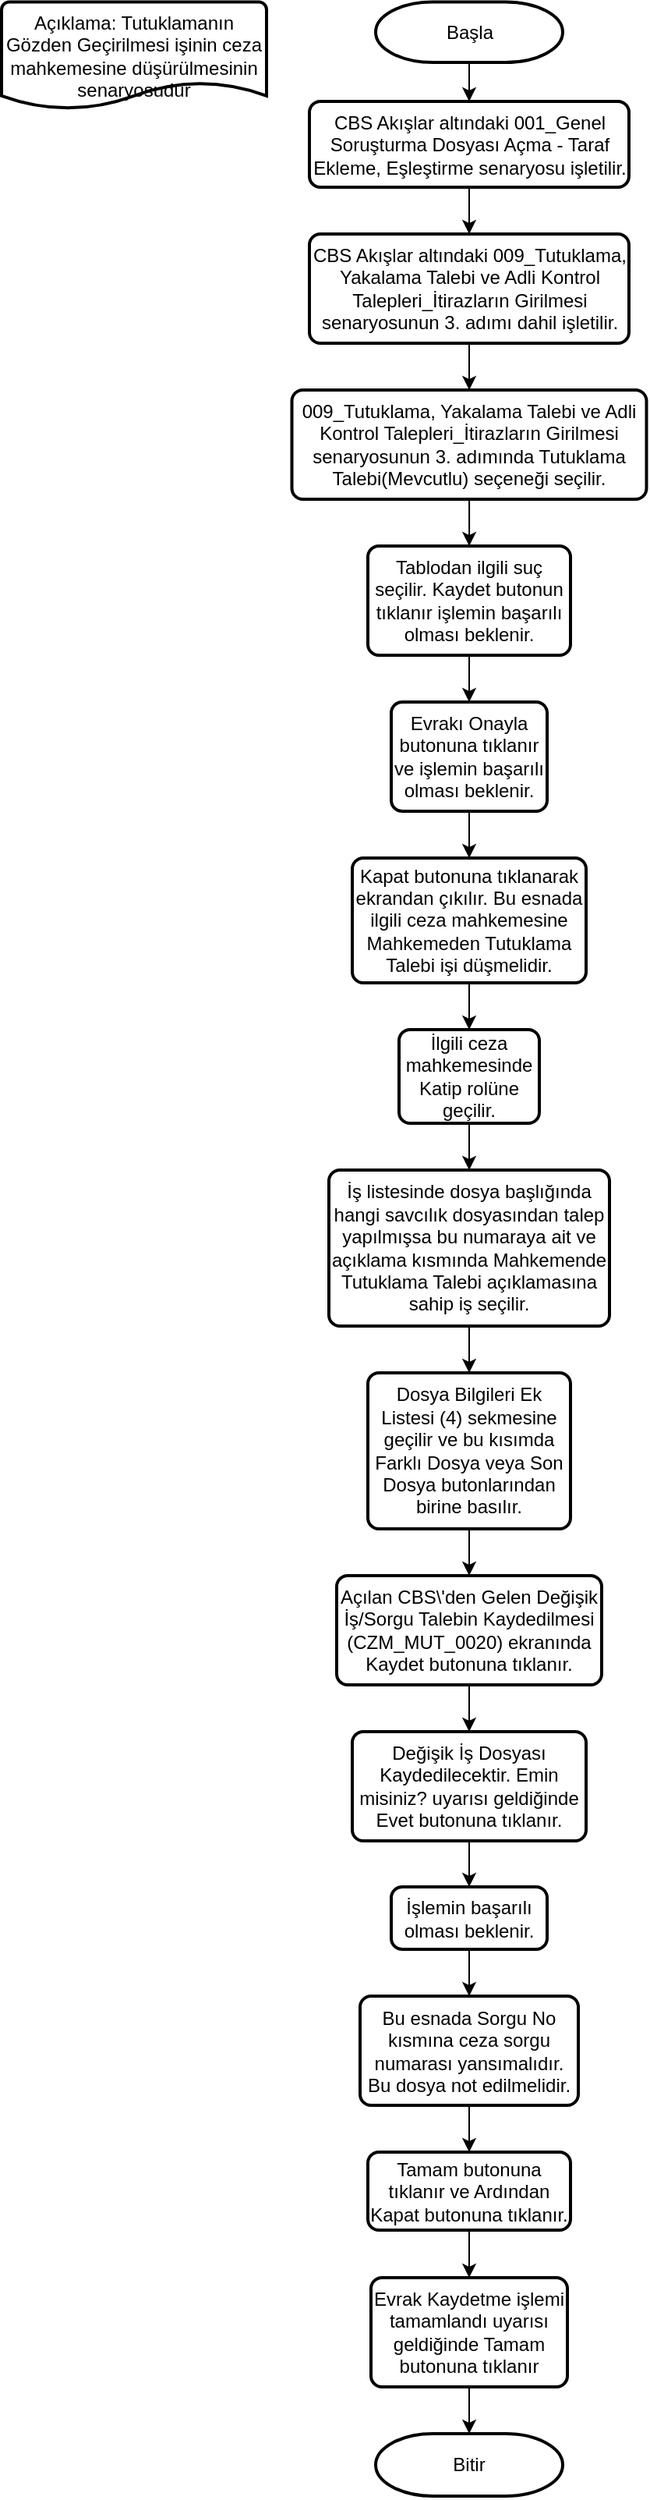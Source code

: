 <mxfile version="19.0.3" type="device"><diagram id="6a731a19-8d31-9384-78a2-239565b7b9f0" name="Page-1"><mxGraphModel dx="1422" dy="865" grid="1" gridSize="10" guides="1" tooltips="1" connect="1" arrows="1" fold="1" page="1" pageScale="1" pageWidth="583" pageHeight="827" background="none" math="0" shadow="0"><root><mxCell id="0"/><mxCell id="1" parent="0"/><mxCell id="rl2CpRahg8W0tYxoSGH3-19" style="edgeStyle=orthogonalEdgeStyle;rounded=0;orthogonalLoop=1;jettySize=auto;html=1;" parent="1" source="2" target="2LBjjgC7gKETEo_iw2IE-65" edge="1"><mxGeometry relative="1" as="geometry"/></mxCell><mxCell id="2" value="Başla" style="shape=mxgraph.flowchart.terminator;strokeWidth=2;gradientColor=none;gradientDirection=north;fontStyle=0;html=1;" parent="1" vertex="1"><mxGeometry x="260" y="21.25" width="120" height="38.75" as="geometry"/></mxCell><mxCell id="2LBjjgC7gKETEo_iw2IE-64" value="Açıklama: Tutuklamanın Gözden Geçirilmesi işinin ceza mahkemesine düşürülmesinin senaryosudur" style="strokeWidth=2;html=1;shape=mxgraph.flowchart.document2;whiteSpace=wrap;size=0.25;" parent="1" vertex="1"><mxGeometry x="20" y="21.25" width="170" height="68.75" as="geometry"/></mxCell><mxCell id="rl2CpRahg8W0tYxoSGH3-20" style="edgeStyle=orthogonalEdgeStyle;rounded=0;orthogonalLoop=1;jettySize=auto;html=1;" parent="1" source="2LBjjgC7gKETEo_iw2IE-65" target="rl2CpRahg8W0tYxoSGH3-11" edge="1"><mxGeometry relative="1" as="geometry"/></mxCell><mxCell id="2LBjjgC7gKETEo_iw2IE-65" value="CBS Akışlar altındaki 001_Genel Soruşturma Dosyası Açma - Taraf Ekleme, Eşleştirme senaryosu işletilir." style="rounded=1;whiteSpace=wrap;html=1;absoluteArcSize=1;arcSize=14;strokeWidth=2;" parent="1" vertex="1"><mxGeometry x="217.5" y="85" width="205" height="55" as="geometry"/></mxCell><mxCell id="2LBjjgC7gKETEo_iw2IE-72" value="Bitir" style="strokeWidth=2;html=1;shape=mxgraph.flowchart.terminator;whiteSpace=wrap;" parent="1" vertex="1"><mxGeometry x="260" y="1580" width="120" height="40" as="geometry"/></mxCell><mxCell id="rl2CpRahg8W0tYxoSGH3-21" style="edgeStyle=orthogonalEdgeStyle;rounded=0;orthogonalLoop=1;jettySize=auto;html=1;exitX=0.5;exitY=1;exitDx=0;exitDy=0;" parent="1" source="rl2CpRahg8W0tYxoSGH3-11" target="rl2CpRahg8W0tYxoSGH3-12" edge="1"><mxGeometry relative="1" as="geometry"/></mxCell><mxCell id="rl2CpRahg8W0tYxoSGH3-11" value="CBS Akışlar altındaki 009_Tutuklama, Yakalama Talebi ve Adli Kontrol Talepleri_İtirazların Girilmesi senaryosunun 3. adımı dahil işletilir." style="rounded=1;whiteSpace=wrap;html=1;absoluteArcSize=1;arcSize=14;strokeWidth=2;" parent="1" vertex="1"><mxGeometry x="217.5" y="170" width="205" height="70" as="geometry"/></mxCell><mxCell id="rl2CpRahg8W0tYxoSGH3-22" style="edgeStyle=orthogonalEdgeStyle;rounded=0;orthogonalLoop=1;jettySize=auto;html=1;" parent="1" source="rl2CpRahg8W0tYxoSGH3-12" target="rl2CpRahg8W0tYxoSGH3-14" edge="1"><mxGeometry relative="1" as="geometry"/></mxCell><mxCell id="rl2CpRahg8W0tYxoSGH3-12" value="009_Tutuklama, Yakalama Talebi ve Adli Kontrol Talepleri_İtirazların Girilmesi senaryosunun 3. adımında Tutuklama Talebi(Mevcutlu) seçeneği seçilir." style="rounded=1;whiteSpace=wrap;html=1;absoluteArcSize=1;arcSize=14;strokeWidth=2;" parent="1" vertex="1"><mxGeometry x="206.25" y="270" width="227.5" height="70" as="geometry"/></mxCell><mxCell id="rl2CpRahg8W0tYxoSGH3-23" style="edgeStyle=orthogonalEdgeStyle;rounded=0;orthogonalLoop=1;jettySize=auto;html=1;" parent="1" source="rl2CpRahg8W0tYxoSGH3-14" target="rl2CpRahg8W0tYxoSGH3-16" edge="1"><mxGeometry relative="1" as="geometry"/></mxCell><mxCell id="rl2CpRahg8W0tYxoSGH3-14" value="Tablodan ilgili suç seçilir. Kaydet butonun tıklanır işlemin başarılı olması beklenir." style="rounded=1;whiteSpace=wrap;html=1;absoluteArcSize=1;arcSize=14;strokeWidth=2;" parent="1" vertex="1"><mxGeometry x="255" y="370" width="130" height="70" as="geometry"/></mxCell><mxCell id="rl2CpRahg8W0tYxoSGH3-24" style="edgeStyle=orthogonalEdgeStyle;rounded=0;orthogonalLoop=1;jettySize=auto;html=1;" parent="1" source="rl2CpRahg8W0tYxoSGH3-16" target="rl2CpRahg8W0tYxoSGH3-17" edge="1"><mxGeometry relative="1" as="geometry"/></mxCell><mxCell id="rl2CpRahg8W0tYxoSGH3-16" value="Evrakı Onayla butonuna tıklanır ve işlemin başarılı olması beklenir." style="rounded=1;whiteSpace=wrap;html=1;absoluteArcSize=1;arcSize=14;strokeWidth=2;" parent="1" vertex="1"><mxGeometry x="270" y="470" width="100" height="70" as="geometry"/></mxCell><mxCell id="rl2CpRahg8W0tYxoSGH3-25" style="edgeStyle=orthogonalEdgeStyle;rounded=0;orthogonalLoop=1;jettySize=auto;html=1;" parent="1" source="rl2CpRahg8W0tYxoSGH3-17" target="ouorf7A_PjrYPNlmFMJJ-2" edge="1"><mxGeometry relative="1" as="geometry"/></mxCell><mxCell id="rl2CpRahg8W0tYxoSGH3-17" value="Kapat butonuna tıklanarak ekrandan çıkılır. Bu esnada ilgili ceza mahkemesine Mahkemeden Tutuklama Talebi işi düşmelidir." style="rounded=1;whiteSpace=wrap;html=1;absoluteArcSize=1;arcSize=14;strokeWidth=2;" parent="1" vertex="1"><mxGeometry x="245" y="570" width="150" height="80" as="geometry"/></mxCell><mxCell id="ouorf7A_PjrYPNlmFMJJ-8" style="edgeStyle=orthogonalEdgeStyle;rounded=0;orthogonalLoop=1;jettySize=auto;html=1;" parent="1" source="ouorf7A_PjrYPNlmFMJJ-2" target="ouorf7A_PjrYPNlmFMJJ-3" edge="1"><mxGeometry relative="1" as="geometry"/></mxCell><mxCell id="ouorf7A_PjrYPNlmFMJJ-2" value="İlgili ceza mahkemesinde Katip rolüne geçilir." style="rounded=1;whiteSpace=wrap;html=1;absoluteArcSize=1;arcSize=14;strokeWidth=2;" parent="1" vertex="1"><mxGeometry x="275" y="680" width="90" height="60" as="geometry"/></mxCell><mxCell id="ouorf7A_PjrYPNlmFMJJ-9" style="edgeStyle=orthogonalEdgeStyle;rounded=0;orthogonalLoop=1;jettySize=auto;html=1;" parent="1" source="ouorf7A_PjrYPNlmFMJJ-3" target="ouorf7A_PjrYPNlmFMJJ-4" edge="1"><mxGeometry relative="1" as="geometry"/></mxCell><mxCell id="ouorf7A_PjrYPNlmFMJJ-3" value="İş listesinde dosya başlığında hangi savcılık dosyasından talep yapılmışsa bu numaraya ait ve açıklama kısmında Mahkemende Tutuklama Talebi açıklamasına sahip iş seçilir." style="rounded=1;whiteSpace=wrap;html=1;absoluteArcSize=1;arcSize=14;strokeWidth=2;" parent="1" vertex="1"><mxGeometry x="230" y="770" width="180" height="100" as="geometry"/></mxCell><mxCell id="ouorf7A_PjrYPNlmFMJJ-10" style="edgeStyle=orthogonalEdgeStyle;rounded=0;orthogonalLoop=1;jettySize=auto;html=1;" parent="1" source="ouorf7A_PjrYPNlmFMJJ-4" target="mCq33O82lx_Rp4fryFp2-2" edge="1"><mxGeometry relative="1" as="geometry"><mxPoint x="320" y="1030" as="targetPoint"/></mxGeometry></mxCell><mxCell id="ouorf7A_PjrYPNlmFMJJ-4" value="Dosya Bilgileri Ek Listesi (4) sekmesine geçilir ve bu kısımda Farklı Dosya veya Son Dosya butonlarından birine basılır." style="rounded=1;whiteSpace=wrap;html=1;absoluteArcSize=1;arcSize=14;strokeWidth=2;" parent="1" vertex="1"><mxGeometry x="255" y="900" width="130" height="100" as="geometry"/></mxCell><mxCell id="ouorf7A_PjrYPNlmFMJJ-11" style="edgeStyle=orthogonalEdgeStyle;rounded=0;orthogonalLoop=1;jettySize=auto;html=1;" parent="1" source="mCq33O82lx_Rp4fryFp2-2" target="ouorf7A_PjrYPNlmFMJJ-6" edge="1"><mxGeometry relative="1" as="geometry"><mxPoint x="320" y="1100" as="sourcePoint"/></mxGeometry></mxCell><mxCell id="ouorf7A_PjrYPNlmFMJJ-12" style="edgeStyle=orthogonalEdgeStyle;rounded=0;orthogonalLoop=1;jettySize=auto;html=1;" parent="1" source="ouorf7A_PjrYPNlmFMJJ-6" target="ouorf7A_PjrYPNlmFMJJ-7" edge="1"><mxGeometry relative="1" as="geometry"/></mxCell><mxCell id="ouorf7A_PjrYPNlmFMJJ-6" value="Değişik İş Dosyası Kaydedilecektir. Emin misiniz? uyarısı geldiğinde Evet butonuna tıklanır." style="rounded=1;whiteSpace=wrap;html=1;absoluteArcSize=1;arcSize=14;strokeWidth=2;" parent="1" vertex="1"><mxGeometry x="245" y="1130" width="150" height="70" as="geometry"/></mxCell><mxCell id="ouorf7A_PjrYPNlmFMJJ-14" style="edgeStyle=orthogonalEdgeStyle;rounded=0;orthogonalLoop=1;jettySize=auto;html=1;" parent="1" source="ouorf7A_PjrYPNlmFMJJ-7" target="ouorf7A_PjrYPNlmFMJJ-13" edge="1"><mxGeometry relative="1" as="geometry"/></mxCell><mxCell id="ouorf7A_PjrYPNlmFMJJ-7" value="İşlemin başarılı olması beklenir." style="rounded=1;whiteSpace=wrap;html=1;absoluteArcSize=1;arcSize=14;strokeWidth=2;" parent="1" vertex="1"><mxGeometry x="270" y="1229.5" width="100" height="40" as="geometry"/></mxCell><mxCell id="ouorf7A_PjrYPNlmFMJJ-16" style="edgeStyle=orthogonalEdgeStyle;rounded=0;orthogonalLoop=1;jettySize=auto;html=1;" parent="1" source="ouorf7A_PjrYPNlmFMJJ-13" target="ouorf7A_PjrYPNlmFMJJ-15" edge="1"><mxGeometry relative="1" as="geometry"/></mxCell><mxCell id="ouorf7A_PjrYPNlmFMJJ-13" value="Bu esnada Sorgu No kısmına ceza sorgu numarası yansımalıdır. Bu dosya not edilmelidir." style="rounded=1;whiteSpace=wrap;html=1;absoluteArcSize=1;arcSize=14;strokeWidth=2;" parent="1" vertex="1"><mxGeometry x="250" y="1299.5" width="140" height="70" as="geometry"/></mxCell><mxCell id="ouorf7A_PjrYPNlmFMJJ-18" style="edgeStyle=orthogonalEdgeStyle;rounded=0;orthogonalLoop=1;jettySize=auto;html=1;" parent="1" source="ouorf7A_PjrYPNlmFMJJ-15" target="ouorf7A_PjrYPNlmFMJJ-17" edge="1"><mxGeometry relative="1" as="geometry"/></mxCell><mxCell id="ouorf7A_PjrYPNlmFMJJ-15" value="Tamam butonuna tıklanır ve Ardından Kapat butonuna tıklanır." style="rounded=1;whiteSpace=wrap;html=1;absoluteArcSize=1;arcSize=14;strokeWidth=2;" parent="1" vertex="1"><mxGeometry x="255" y="1399.5" width="130" height="50" as="geometry"/></mxCell><mxCell id="ouorf7A_PjrYPNlmFMJJ-19" style="edgeStyle=orthogonalEdgeStyle;rounded=0;orthogonalLoop=1;jettySize=auto;html=1;" parent="1" source="ouorf7A_PjrYPNlmFMJJ-17" target="2LBjjgC7gKETEo_iw2IE-72" edge="1"><mxGeometry relative="1" as="geometry"/></mxCell><mxCell id="ouorf7A_PjrYPNlmFMJJ-17" value="Evrak Kaydetme işlemi tamamlandı uyarısı geldiğinde Tamam butonuna tıklanır" style="rounded=1;whiteSpace=wrap;html=1;absoluteArcSize=1;arcSize=14;strokeWidth=2;" parent="1" vertex="1"><mxGeometry x="257" y="1480" width="126" height="70" as="geometry"/></mxCell><mxCell id="mCq33O82lx_Rp4fryFp2-2" value="Açılan CBS\'den Gelen Değişik İş/Sorgu Talebin Kaydedilmesi (CZM_MUT_0020) ekranında Kaydet butonuna tıklanır." style="rounded=1;whiteSpace=wrap;html=1;absoluteArcSize=1;arcSize=14;strokeWidth=2;" vertex="1" parent="1"><mxGeometry x="235" y="1030" width="170" height="70" as="geometry"/></mxCell></root></mxGraphModel></diagram></mxfile>